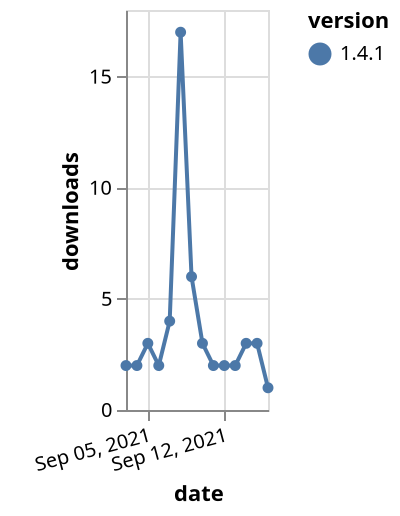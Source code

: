 {"$schema": "https://vega.github.io/schema/vega-lite/v5.json", "description": "A simple bar chart with embedded data.", "data": {"values": [{"date": "2021-09-03", "total": 5508, "delta": 2, "version": "1.4.1"}, {"date": "2021-09-04", "total": 5510, "delta": 2, "version": "1.4.1"}, {"date": "2021-09-05", "total": 5513, "delta": 3, "version": "1.4.1"}, {"date": "2021-09-06", "total": 5515, "delta": 2, "version": "1.4.1"}, {"date": "2021-09-07", "total": 5519, "delta": 4, "version": "1.4.1"}, {"date": "2021-09-08", "total": 5536, "delta": 17, "version": "1.4.1"}, {"date": "2021-09-09", "total": 5542, "delta": 6, "version": "1.4.1"}, {"date": "2021-09-10", "total": 5545, "delta": 3, "version": "1.4.1"}, {"date": "2021-09-11", "total": 5547, "delta": 2, "version": "1.4.1"}, {"date": "2021-09-12", "total": 5549, "delta": 2, "version": "1.4.1"}, {"date": "2021-09-13", "total": 5551, "delta": 2, "version": "1.4.1"}, {"date": "2021-09-14", "total": 5554, "delta": 3, "version": "1.4.1"}, {"date": "2021-09-15", "total": 5557, "delta": 3, "version": "1.4.1"}, {"date": "2021-09-16", "total": 5558, "delta": 1, "version": "1.4.1"}]}, "width": "container", "mark": {"type": "line", "point": {"filled": true}}, "encoding": {"x": {"field": "date", "type": "temporal", "timeUnit": "yearmonthdate", "title": "date", "axis": {"labelAngle": -15}}, "y": {"field": "delta", "type": "quantitative", "title": "downloads"}, "color": {"field": "version", "type": "nominal"}, "tooltip": {"field": "delta"}}}